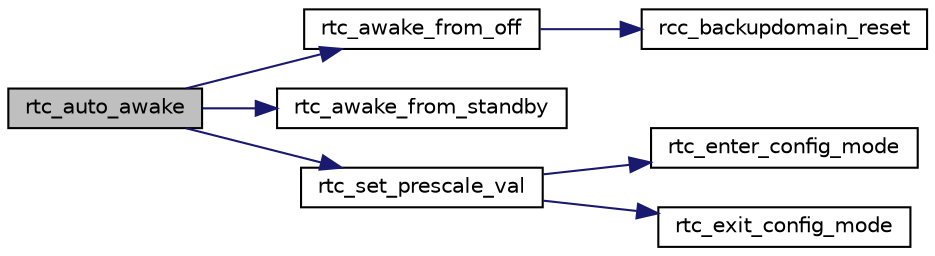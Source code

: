 digraph "rtc_auto_awake"
{
  edge [fontname="Helvetica",fontsize="10",labelfontname="Helvetica",labelfontsize="10"];
  node [fontname="Helvetica",fontsize="10",shape=record];
  rankdir="LR";
  Node1 [label="rtc_auto_awake",height=0.2,width=0.4,color="black", fillcolor="grey75", style="filled", fontcolor="black"];
  Node1 -> Node2 [color="midnightblue",fontsize="10",style="solid",fontname="Helvetica"];
  Node2 [label="rtc_awake_from_off",height=0.2,width=0.4,color="black", fillcolor="white", style="filled",URL="$group__rtc__file.html#gaa4fec0b94caffb25d0acde8813a7ef5b"];
  Node2 -> Node3 [color="midnightblue",fontsize="10",style="solid",fontname="Helvetica"];
  Node3 [label="rcc_backupdomain_reset",height=0.2,width=0.4,color="black", fillcolor="white", style="filled",URL="$group__rcc__defines.html#gaa02e63deae78644c393004fb900fe584",tooltip="RCC Reset the backup domain. "];
  Node1 -> Node4 [color="midnightblue",fontsize="10",style="solid",fontname="Helvetica"];
  Node4 [label="rtc_awake_from_standby",height=0.2,width=0.4,color="black", fillcolor="white", style="filled",URL="$group__rtc__file.html#ga19032c3fbc1546712c5bc534e5ddbf48"];
  Node1 -> Node5 [color="midnightblue",fontsize="10",style="solid",fontname="Helvetica"];
  Node5 [label="rtc_set_prescale_val",height=0.2,width=0.4,color="black", fillcolor="white", style="filled",URL="$group__rtc__file.html#ga1b2c2b6aa8879eb16f7cf3207587725e"];
  Node5 -> Node6 [color="midnightblue",fontsize="10",style="solid",fontname="Helvetica"];
  Node6 [label="rtc_enter_config_mode",height=0.2,width=0.4,color="black", fillcolor="white", style="filled",URL="$group__rtc__file.html#gaf911a07f668e8be5f719065c44015b02"];
  Node5 -> Node7 [color="midnightblue",fontsize="10",style="solid",fontname="Helvetica"];
  Node7 [label="rtc_exit_config_mode",height=0.2,width=0.4,color="black", fillcolor="white", style="filled",URL="$group__rtc__file.html#ga9adb9cf0f6b7d17a7c8ee0e6addf5be9"];
}
